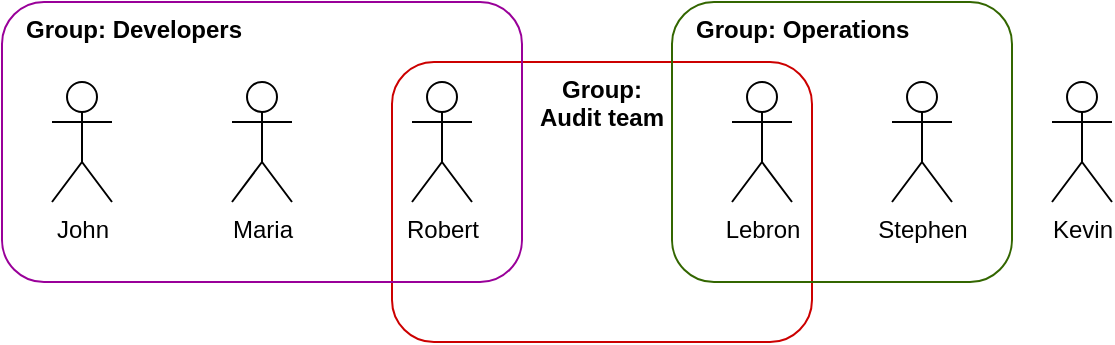 <mxfile version="20.2.3" type="device"><diagram id="G5JkuUtKWa90s-n5NY0i" name="Page-1"><mxGraphModel dx="1088" dy="623" grid="1" gridSize="10" guides="1" tooltips="1" connect="1" arrows="1" fold="1" page="1" pageScale="1" pageWidth="850" pageHeight="1100" math="0" shadow="0"><root><mxCell id="0"/><mxCell id="1" parent="0"/><mxCell id="Cw0c-nEJwdXnOqoKmAfx-11" value="Group:&lt;br&gt;Audit team" style="rounded=1;whiteSpace=wrap;html=1;verticalAlign=top;align=center;spacingLeft=0;fontStyle=1;fillColor=none;strokeColor=#CC0000;" vertex="1" parent="1"><mxGeometry x="250" y="270" width="210" height="140" as="geometry"/></mxCell><mxCell id="Cw0c-nEJwdXnOqoKmAfx-10" value="Group: Operations" style="rounded=1;whiteSpace=wrap;html=1;verticalAlign=top;align=left;spacingLeft=10;fontStyle=1;fillColor=none;strokeColor=#336600;" vertex="1" parent="1"><mxGeometry x="390" y="240" width="170" height="140" as="geometry"/></mxCell><mxCell id="Cw0c-nEJwdXnOqoKmAfx-9" value="Group: Developers" style="rounded=1;whiteSpace=wrap;html=1;verticalAlign=top;align=left;spacingLeft=10;fontStyle=1;fillColor=none;strokeColor=#990099;" vertex="1" parent="1"><mxGeometry x="55" y="240" width="260" height="140" as="geometry"/></mxCell><mxCell id="Cw0c-nEJwdXnOqoKmAfx-1" value="Robert" style="shape=umlActor;verticalLabelPosition=bottom;verticalAlign=top;html=1;outlineConnect=0;" vertex="1" parent="1"><mxGeometry x="260" y="280" width="30" height="60" as="geometry"/></mxCell><mxCell id="Cw0c-nEJwdXnOqoKmAfx-2" value="Maria" style="shape=umlActor;verticalLabelPosition=bottom;verticalAlign=top;html=1;outlineConnect=0;" vertex="1" parent="1"><mxGeometry x="170" y="280" width="30" height="60" as="geometry"/></mxCell><mxCell id="Cw0c-nEJwdXnOqoKmAfx-3" value="John" style="shape=umlActor;verticalLabelPosition=bottom;verticalAlign=top;html=1;outlineConnect=0;" vertex="1" parent="1"><mxGeometry x="80" y="280" width="30" height="60" as="geometry"/></mxCell><mxCell id="Cw0c-nEJwdXnOqoKmAfx-6" value="Lebron" style="shape=umlActor;verticalLabelPosition=bottom;verticalAlign=top;html=1;outlineConnect=0;" vertex="1" parent="1"><mxGeometry x="420" y="280" width="30" height="60" as="geometry"/></mxCell><mxCell id="Cw0c-nEJwdXnOqoKmAfx-7" value="Stephen" style="shape=umlActor;verticalLabelPosition=bottom;verticalAlign=top;html=1;outlineConnect=0;" vertex="1" parent="1"><mxGeometry x="500" y="280" width="30" height="60" as="geometry"/></mxCell><mxCell id="Cw0c-nEJwdXnOqoKmAfx-8" value="Kevin" style="shape=umlActor;verticalLabelPosition=bottom;verticalAlign=top;html=1;outlineConnect=0;" vertex="1" parent="1"><mxGeometry x="580" y="280" width="30" height="60" as="geometry"/></mxCell></root></mxGraphModel></diagram></mxfile>